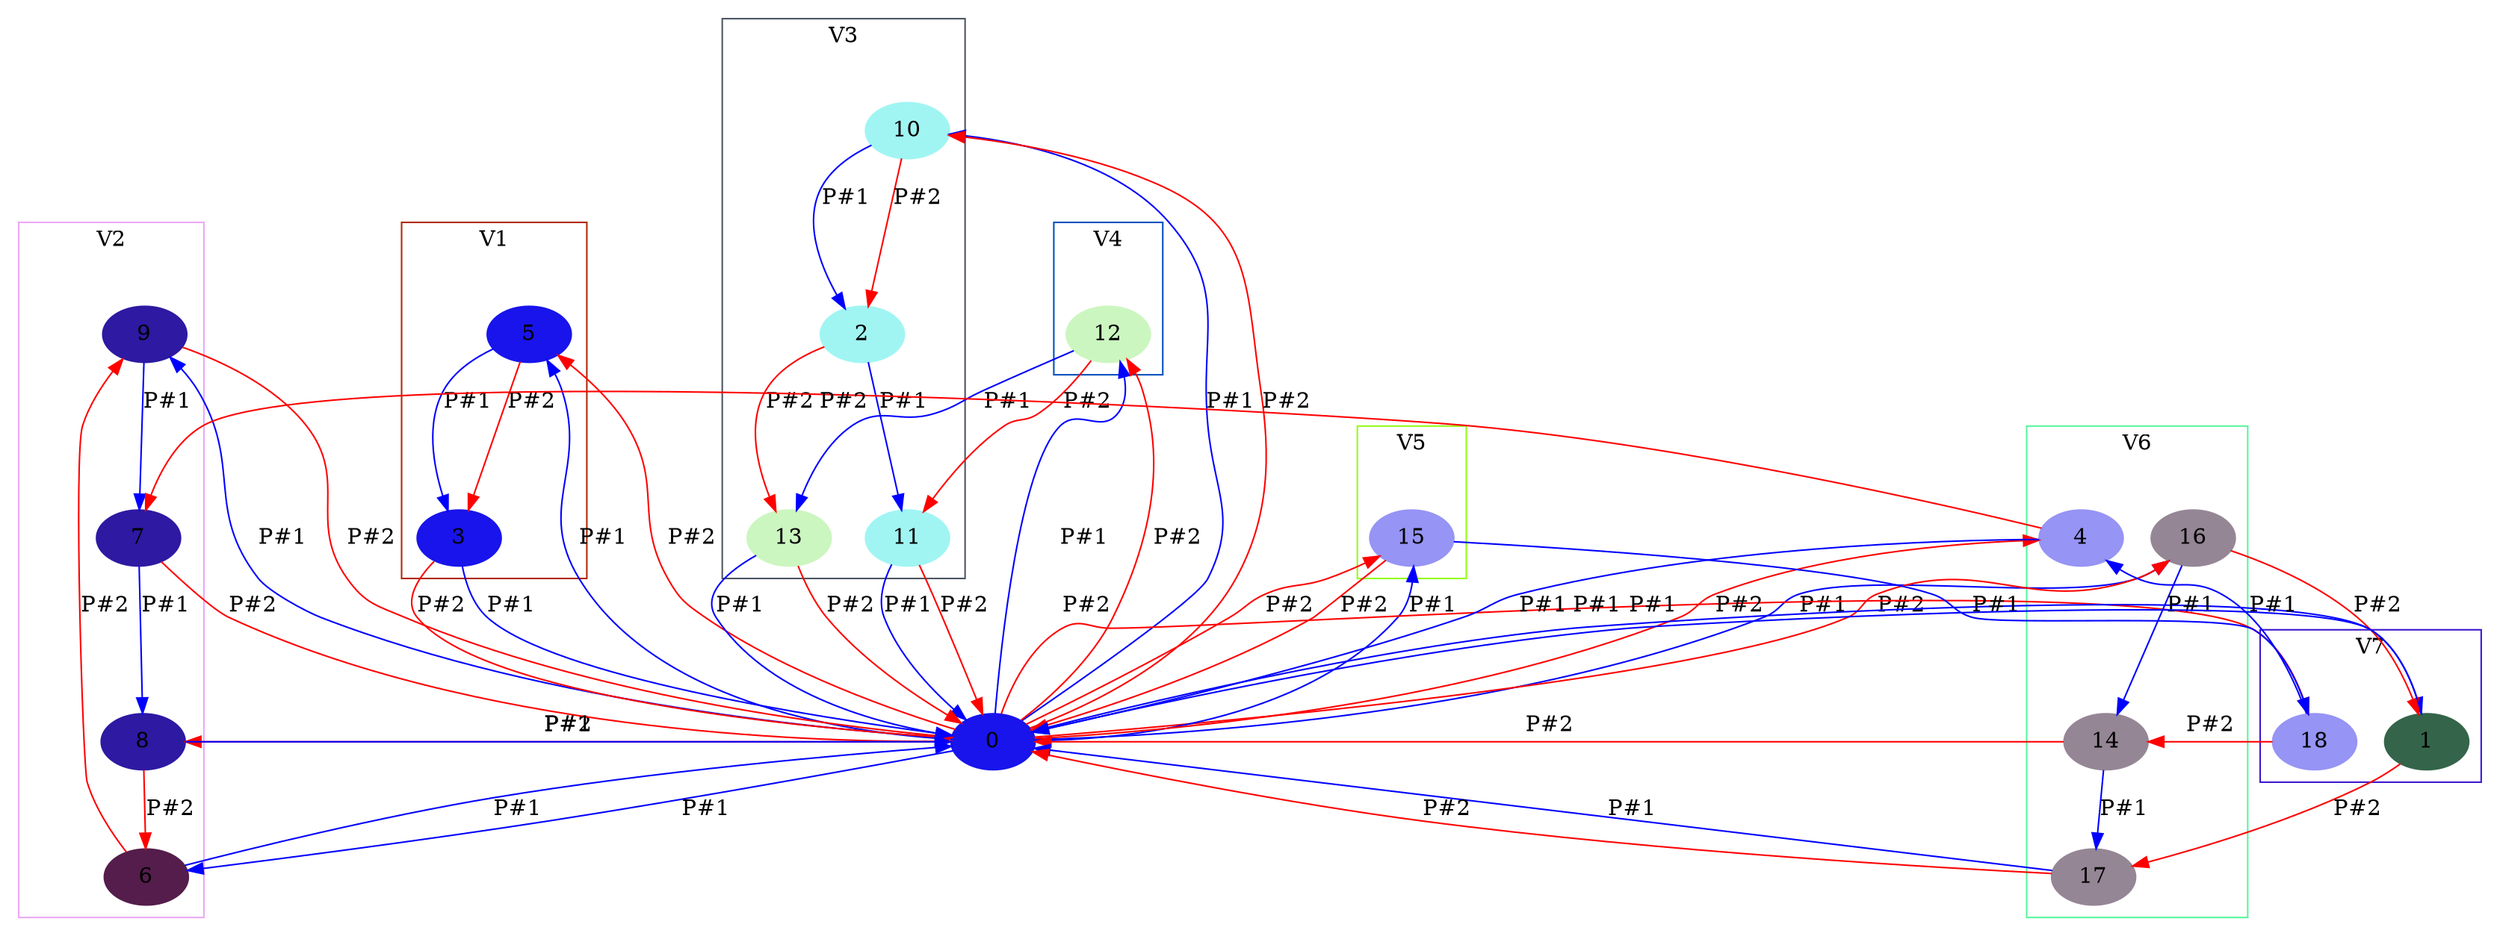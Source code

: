 digraph G {
	node [style=filled, color="#1814eb"] 0 5 3 0;
	subgraph clusterG0 {
	label="V1" 
	color="#1814eb" 
	bgcolor=white
	 5 3 }

	0 -> 5 [label="P#1"; color=blue];
	5 -> 3 [label="P#1"; color=blue];
	3 -> 0 [label="P#1"; color=blue];
	node [style=filled, color="#2d19a2"] 0 9 7 8 0;
	subgraph clusterG1 {
	label="V2" 
	color="#2d19a2" 
	bgcolor=white
	 9 7 8 }

	0 -> 9 [label="P#1"; color=blue];
	9 -> 7 [label="P#1"; color=blue];
	7 -> 8 [label="P#1"; color=blue];
	8 -> 0 [label="P#1"; color=blue];
	node [style=filled, color="#a0f5f3"] 0 10 2 11 0;
	subgraph clusterG2 {
	label="V3" 
	color="#a0f5f3" 
	bgcolor=white
	 10 2 11 }

	0 -> 10 [label="P#1"; color=blue];
	10 -> 2 [label="P#1"; color=blue];
	2 -> 11 [label="P#1"; color=blue];
	11 -> 0 [label="P#1"; color=blue];
	node [style=filled, color="#ccf6c0"] 0 12 13 0;
	subgraph clusterG3 {
	label="V4" 
	color="#ccf6c0" 
	bgcolor=white
	 12 13 }

	0 -> 12 [label="P#1"; color=blue];
	12 -> 13 [label="P#1"; color=blue];
	13 -> 0 [label="P#1"; color=blue];
	node [style=filled, color="#541d4b"] 0 6 0;
	subgraph clusterG4 {
	label="V5" 
	color="#541d4b" 
	bgcolor=white
	 6 }

	0 -> 6 [label="P#1"; color=blue];
	6 -> 0 [label="P#1"; color=blue];
	node [style=filled, color="#958695"] 0 16 14 17 0;
	subgraph clusterG5 {
	label="V6" 
	color="#958695" 
	bgcolor=white
	 16 14 17 }

	0 -> 16 [label="P#1"; color=blue];
	16 -> 14 [label="P#1"; color=blue];
	14 -> 17 [label="P#1"; color=blue];
	17 -> 0 [label="P#1"; color=blue];
	node [style=filled, color="#9694f4"] 0 15 18 4 0;
	subgraph clusterG6 {
	label="V7" 
	color="#9694f4" 
	bgcolor=white
	 15 18 4 }

	0 -> 15 [label="P#1"; color=blue];
	15 -> 18 [label="P#1"; color=blue];
	18 -> 4 [label="P#1"; color=blue];
	4 -> 0 [label="P#1"; color=blue];
	node [style=filled, color="#34644a"] 0 1 0;
	subgraph clusterG7 {
	label="V8" 
	color="#34644a" 
	bgcolor=white
	 1 }

	0 -> 1 [label="P#1"; color=blue];
	1 -> 0 [label="P#1"; color=blue];
	// ----------------------------------
	node [style=filled, color="#b02808"] 0 5 3 0;
	subgraph clusterG0 {
	label="V1" 
	color="#b02808" 
	bgcolor=white
	 5 3 }

	0 -> 5 [label="P#2"; color=red];
	5 -> 3 [label="P#2"; color=red];
	3 -> 0 [label="P#2"; color=red];
	node [style=filled, color="#eaa8f5"] 0 8 6 9 0;
	subgraph clusterG1 {
	label="V2" 
	color="#eaa8f5" 
	bgcolor=white
	 8 6 9 }

	0 -> 8 [label="P#2"; color=red];
	8 -> 6 [label="P#2"; color=red];
	6 -> 9 [label="P#2"; color=red];
	9 -> 0 [label="P#2"; color=red];
	node [style=filled, color="#4c5563"] 0 10 2 13 0;
	subgraph clusterG2 {
	label="V3" 
	color="#4c5563" 
	bgcolor=white
	 10 2 13 }

	0 -> 10 [label="P#2"; color=red];
	10 -> 2 [label="P#2"; color=red];
	2 -> 13 [label="P#2"; color=red];
	13 -> 0 [label="P#2"; color=red];
	node [style=filled, color="#0250be"] 0 12 11 0;
	subgraph clusterG3 {
	label="V4" 
	color="#0250be" 
	bgcolor=white
	 12 11 }

	0 -> 12 [label="P#2"; color=red];
	12 -> 11 [label="P#2"; color=red];
	11 -> 0 [label="P#2"; color=red];
	node [style=filled, color="#93fc18"] 0 15 0;
	subgraph clusterG4 {
	label="V5" 
	color="#93fc18" 
	bgcolor=white
	 15 }

	0 -> 15 [label="P#2"; color=red];
	15 -> 0 [label="P#2"; color=red];
	node [style=filled, color="#58f69d"] 0 4 7 0;
	subgraph clusterG5 {
	label="V6" 
	color="#58f69d" 
	bgcolor=white
	 4 7 }

	0 -> 4 [label="P#2"; color=red];
	4 -> 7 [label="P#2"; color=red];
	7 -> 0 [label="P#2"; color=red];
	node [style=filled, color="#3d15ce"] 0 16 1 17 0;
	subgraph clusterG6 {
	label="V7" 
	color="#3d15ce" 
	bgcolor=white
	 16 1 17 }

	0 -> 16 [label="P#2"; color=red];
	16 -> 1 [label="P#2"; color=red];
	1 -> 17 [label="P#2"; color=red];
	17 -> 0 [label="P#2"; color=red];
	node [style=filled, color="#27cca2"] 0 18 14 0;
	subgraph clusterG7 {
	label="V8" 
	color="#27cca2" 
	bgcolor=white
	 18 14 }

	0 -> 18 [label="P#2"; color=red];
	18 -> 14 [label="P#2"; color=red];
	14 -> 0 [label="P#2"; color=red];
}
